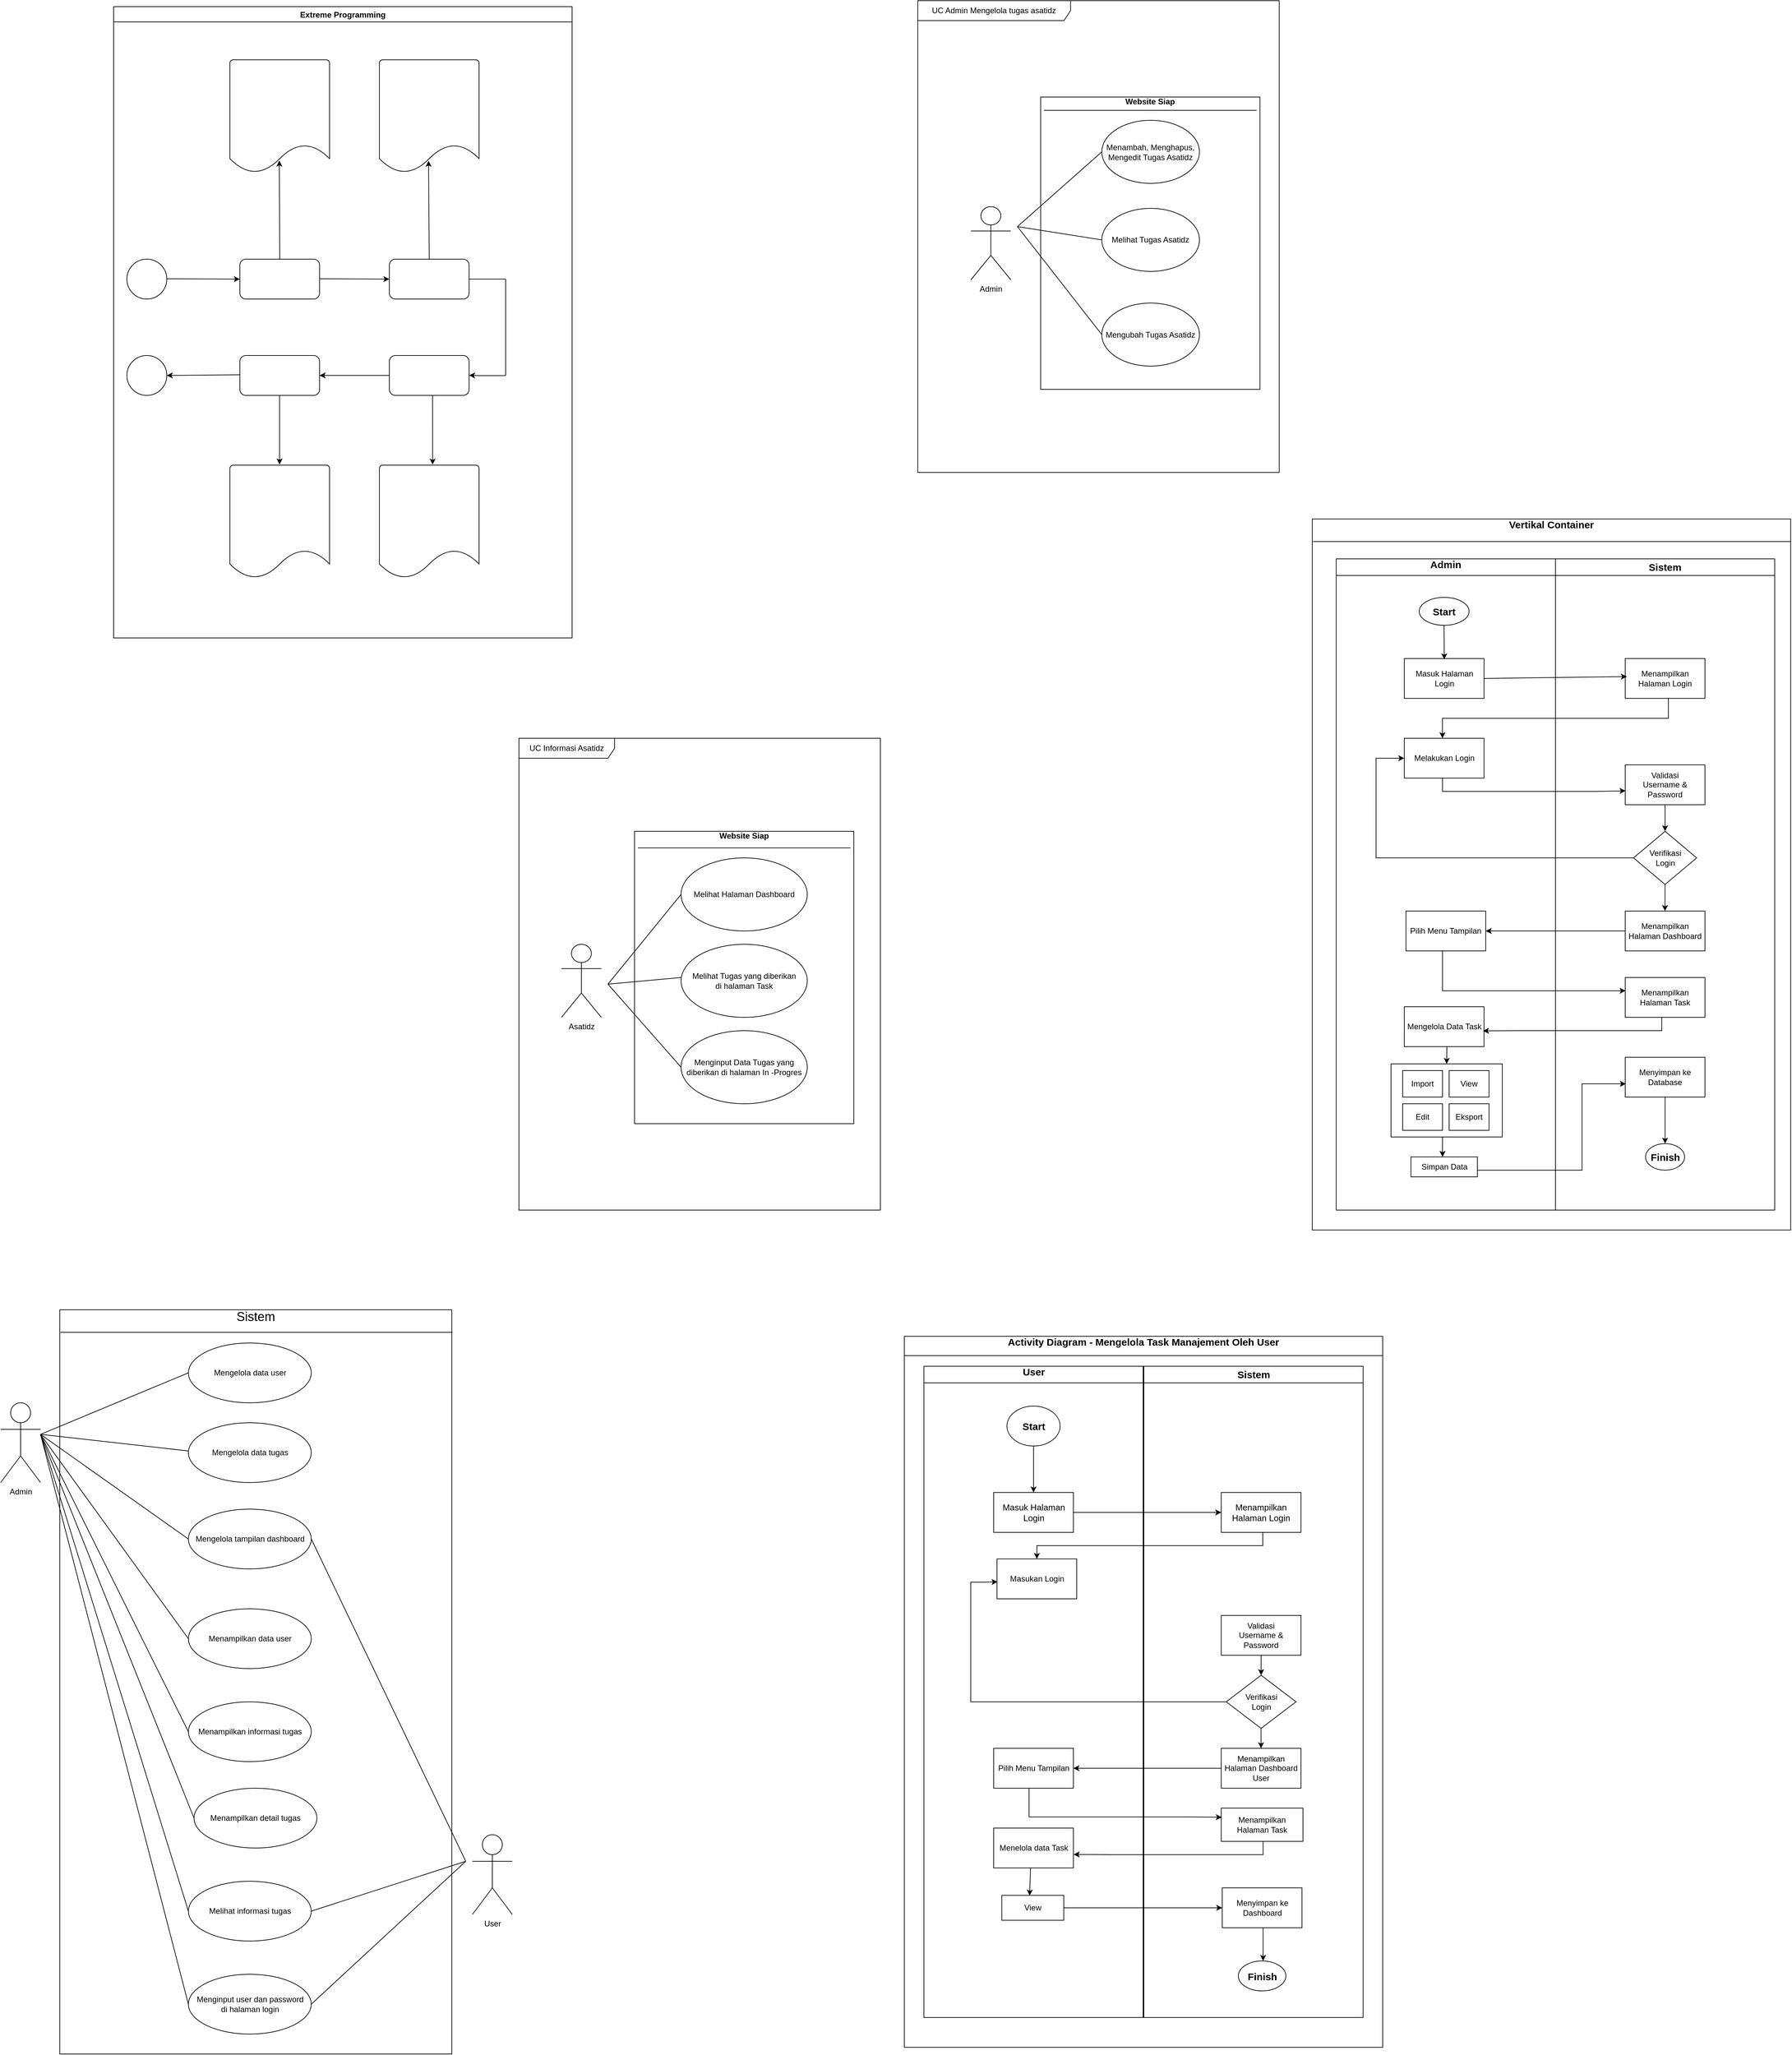 <mxfile version="24.7.4">
  <diagram name="Halaman-1" id="Dm3Zqgzt0psHoxQfFA3l">
    <mxGraphModel dx="2049" dy="1169" grid="1" gridSize="10" guides="1" tooltips="1" connect="1" arrows="1" fold="1" page="1" pageScale="1" pageWidth="827" pageHeight="1169" math="0" shadow="0">
      <root>
        <mxCell id="0" />
        <mxCell id="1" parent="0" />
        <mxCell id="xzj_mD31JQDkTMwZgoWx-1" value="" style="strokeWidth=1;html=1;shape=mxgraph.flowchart.document2;whiteSpace=wrap;size=0.25;fontStyle=0;" parent="1" vertex="1">
          <mxGeometry x="545" y="299" width="150" height="170" as="geometry" />
        </mxCell>
        <mxCell id="xzj_mD31JQDkTMwZgoWx-2" value="" style="strokeWidth=1;html=1;shape=mxgraph.flowchart.document2;whiteSpace=wrap;size=0.25;" parent="1" vertex="1">
          <mxGeometry x="770" y="299" width="150" height="170" as="geometry" />
        </mxCell>
        <mxCell id="xzj_mD31JQDkTMwZgoWx-4" value="" style="rounded=1;whiteSpace=wrap;html=1;" parent="1" vertex="1">
          <mxGeometry x="560" y="599" width="120" height="60" as="geometry" />
        </mxCell>
        <mxCell id="xzj_mD31JQDkTMwZgoWx-5" value="" style="rounded=1;whiteSpace=wrap;html=1;" parent="1" vertex="1">
          <mxGeometry x="785" y="599" width="120" height="60" as="geometry" />
        </mxCell>
        <mxCell id="xzj_mD31JQDkTMwZgoWx-6" value="" style="ellipse;whiteSpace=wrap;html=1;aspect=fixed;" parent="1" vertex="1">
          <mxGeometry x="390" y="599" width="60" height="60" as="geometry" />
        </mxCell>
        <mxCell id="xzj_mD31JQDkTMwZgoWx-7" value="" style="ellipse;whiteSpace=wrap;html=1;aspect=fixed;" parent="1" vertex="1">
          <mxGeometry x="390" y="744" width="60" height="60" as="geometry" />
        </mxCell>
        <mxCell id="xzj_mD31JQDkTMwZgoWx-8" value="" style="rounded=1;whiteSpace=wrap;html=1;" parent="1" vertex="1">
          <mxGeometry x="560" y="744" width="120" height="60" as="geometry" />
        </mxCell>
        <mxCell id="xzj_mD31JQDkTMwZgoWx-9" value="" style="rounded=1;whiteSpace=wrap;html=1;" parent="1" vertex="1">
          <mxGeometry x="785" y="744" width="120" height="60" as="geometry" />
        </mxCell>
        <mxCell id="xzj_mD31JQDkTMwZgoWx-10" value="" style="strokeWidth=1;html=1;shape=mxgraph.flowchart.document2;whiteSpace=wrap;size=0.25;" parent="1" vertex="1">
          <mxGeometry x="545" y="909" width="150" height="170" as="geometry" />
        </mxCell>
        <mxCell id="xzj_mD31JQDkTMwZgoWx-11" value="" style="strokeWidth=1;html=1;shape=mxgraph.flowchart.document2;whiteSpace=wrap;size=0.25;" parent="1" vertex="1">
          <mxGeometry x="770" y="909" width="150" height="170" as="geometry" />
        </mxCell>
        <mxCell id="xzj_mD31JQDkTMwZgoWx-12" value="" style="endArrow=classic;html=1;rounded=0;exitX=0.5;exitY=0;exitDx=0;exitDy=0;entryX=0.496;entryY=0.892;entryDx=0;entryDy=0;entryPerimeter=0;" parent="1" source="xzj_mD31JQDkTMwZgoWx-4" target="xzj_mD31JQDkTMwZgoWx-1" edge="1">
          <mxGeometry width="50" height="50" relative="1" as="geometry">
            <mxPoint x="619.5" y="589" as="sourcePoint" />
            <mxPoint x="619.5" y="479" as="targetPoint" />
          </mxGeometry>
        </mxCell>
        <mxCell id="xzj_mD31JQDkTMwZgoWx-13" value="" style="endArrow=classic;html=1;rounded=0;exitX=0.5;exitY=0;exitDx=0;exitDy=0;entryX=0.493;entryY=0.894;entryDx=0;entryDy=0;entryPerimeter=0;" parent="1" target="xzj_mD31JQDkTMwZgoWx-2" edge="1">
          <mxGeometry width="50" height="50" relative="1" as="geometry">
            <mxPoint x="845" y="599" as="sourcePoint" />
            <mxPoint x="844.5" y="479" as="targetPoint" />
          </mxGeometry>
        </mxCell>
        <mxCell id="xzj_mD31JQDkTMwZgoWx-15" value="" style="endArrow=classic;html=1;rounded=0;entryX=0;entryY=0.5;entryDx=0;entryDy=0;" parent="1" target="xzj_mD31JQDkTMwZgoWx-4" edge="1">
          <mxGeometry width="50" height="50" relative="1" as="geometry">
            <mxPoint x="450" y="628.5" as="sourcePoint" />
            <mxPoint x="540" y="629" as="targetPoint" />
            <Array as="points" />
          </mxGeometry>
        </mxCell>
        <mxCell id="xzj_mD31JQDkTMwZgoWx-16" value="" style="endArrow=classic;html=1;rounded=0;entryX=0;entryY=0.5;entryDx=0;entryDy=0;" parent="1" target="xzj_mD31JQDkTMwZgoWx-5" edge="1">
          <mxGeometry width="50" height="50" relative="1" as="geometry">
            <mxPoint x="680" y="628.5" as="sourcePoint" />
            <mxPoint x="770" y="629" as="targetPoint" />
            <Array as="points" />
          </mxGeometry>
        </mxCell>
        <mxCell id="xzj_mD31JQDkTMwZgoWx-18" value="" style="endArrow=none;html=1;rounded=0;" parent="1" edge="1">
          <mxGeometry width="50" height="50" relative="1" as="geometry">
            <mxPoint x="905" y="629" as="sourcePoint" />
            <mxPoint x="960" y="629" as="targetPoint" />
          </mxGeometry>
        </mxCell>
        <mxCell id="xzj_mD31JQDkTMwZgoWx-19" value="" style="endArrow=none;html=1;rounded=0;" parent="1" edge="1">
          <mxGeometry width="50" height="50" relative="1" as="geometry">
            <mxPoint x="960" y="629" as="sourcePoint" />
            <mxPoint x="960" y="774" as="targetPoint" />
            <Array as="points">
              <mxPoint x="960" y="718.5" />
              <mxPoint x="960" y="758.5" />
            </Array>
          </mxGeometry>
        </mxCell>
        <mxCell id="xzj_mD31JQDkTMwZgoWx-20" value="" style="endArrow=classic;html=1;rounded=0;entryX=0.999;entryY=0.409;entryDx=0;entryDy=0;entryPerimeter=0;" parent="1" edge="1">
          <mxGeometry width="50" height="50" relative="1" as="geometry">
            <mxPoint x="960.12" y="774.23" as="sourcePoint" />
            <mxPoint x="905.0" y="773.77" as="targetPoint" />
            <Array as="points">
              <mxPoint x="930.12" y="774.23" />
              <mxPoint x="920.12" y="774.23" />
            </Array>
          </mxGeometry>
        </mxCell>
        <mxCell id="xzj_mD31JQDkTMwZgoWx-21" value="" style="endArrow=classic;html=1;rounded=0;exitX=0;exitY=0.5;exitDx=0;exitDy=0;entryX=1;entryY=0.5;entryDx=0;entryDy=0;" parent="1" source="xzj_mD31JQDkTMwZgoWx-9" target="xzj_mD31JQDkTMwZgoWx-8" edge="1">
          <mxGeometry width="50" height="50" relative="1" as="geometry">
            <mxPoint x="740" y="769" as="sourcePoint" />
            <mxPoint x="790" y="719" as="targetPoint" />
          </mxGeometry>
        </mxCell>
        <mxCell id="xzj_mD31JQDkTMwZgoWx-22" value="" style="endArrow=classic;html=1;rounded=0;exitX=0;exitY=0.5;exitDx=0;exitDy=0;entryX=1;entryY=0.5;entryDx=0;entryDy=0;" parent="1" target="xzj_mD31JQDkTMwZgoWx-7" edge="1">
          <mxGeometry width="50" height="50" relative="1" as="geometry">
            <mxPoint x="560" y="773" as="sourcePoint" />
            <mxPoint x="455" y="773" as="targetPoint" />
          </mxGeometry>
        </mxCell>
        <mxCell id="xzj_mD31JQDkTMwZgoWx-23" value="" style="endArrow=classic;html=1;rounded=0;entryX=0.534;entryY=-0.005;entryDx=0;entryDy=0;entryPerimeter=0;" parent="1" target="xzj_mD31JQDkTMwZgoWx-11" edge="1">
          <mxGeometry width="50" height="50" relative="1" as="geometry">
            <mxPoint x="850" y="804" as="sourcePoint" />
            <mxPoint x="850" y="899" as="targetPoint" />
          </mxGeometry>
        </mxCell>
        <mxCell id="xzj_mD31JQDkTMwZgoWx-24" value="" style="endArrow=classic;html=1;rounded=0;entryX=0.534;entryY=-0.005;entryDx=0;entryDy=0;entryPerimeter=0;" parent="1" edge="1">
          <mxGeometry width="50" height="50" relative="1" as="geometry">
            <mxPoint x="619.77" y="804" as="sourcePoint" />
            <mxPoint x="619.77" y="908" as="targetPoint" />
          </mxGeometry>
        </mxCell>
        <mxCell id="xzj_mD31JQDkTMwZgoWx-26" value="Extreme Programming" style="swimlane;" parent="1" vertex="1">
          <mxGeometry x="370" y="219" width="690" height="950" as="geometry" />
        </mxCell>
        <mxCell id="xzj_mD31JQDkTMwZgoWx-40" value="UC Informasi Asatidz" style="shape=umlFrame;whiteSpace=wrap;html=1;pointerEvents=0;width=144;height=30;" parent="1" vertex="1">
          <mxGeometry x="980" y="1320" width="544" height="710" as="geometry" />
        </mxCell>
        <mxCell id="xzj_mD31JQDkTMwZgoWx-41" value="Website Siap" style="verticalAlign=middle;align=center;overflow=fill;html=1;whiteSpace=wrap;fontStyle=1" parent="1" vertex="1">
          <mxGeometry x="1154" y="1460" width="330" height="440" as="geometry" />
        </mxCell>
        <mxCell id="xzj_mD31JQDkTMwZgoWx-42" value="Asatidz" style="shape=umlActor;verticalLabelPosition=bottom;verticalAlign=top;html=1;outlineConnect=0;" parent="1" vertex="1">
          <mxGeometry x="1044" y="1630" width="60" height="110" as="geometry" />
        </mxCell>
        <mxCell id="xzj_mD31JQDkTMwZgoWx-43" value="Melihat Halaman Dashboard" style="ellipse;whiteSpace=wrap;html=1;" parent="1" vertex="1">
          <mxGeometry x="1224" y="1500" width="190" height="110" as="geometry" />
        </mxCell>
        <mxCell id="xzj_mD31JQDkTMwZgoWx-44" value="Melihat Tugas yang diberikan&lt;div&gt;di halaman Task&lt;/div&gt;" style="ellipse;whiteSpace=wrap;html=1;" parent="1" vertex="1">
          <mxGeometry x="1224" y="1630" width="190" height="110" as="geometry" />
        </mxCell>
        <mxCell id="xzj_mD31JQDkTMwZgoWx-45" value="Menginput Data Tugas yang diberikan di halaman In -Progres" style="ellipse;whiteSpace=wrap;html=1;" parent="1" vertex="1">
          <mxGeometry x="1224" y="1760" width="190" height="110" as="geometry" />
        </mxCell>
        <mxCell id="xzj_mD31JQDkTMwZgoWx-46" value="" style="endArrow=none;html=1;rounded=0;entryX=0;entryY=0.5;entryDx=0;entryDy=0;" parent="1" target="xzj_mD31JQDkTMwZgoWx-43" edge="1">
          <mxGeometry width="50" height="50" relative="1" as="geometry">
            <mxPoint x="1114" y="1690" as="sourcePoint" />
            <mxPoint x="1164" y="1640" as="targetPoint" />
          </mxGeometry>
        </mxCell>
        <mxCell id="xzj_mD31JQDkTMwZgoWx-47" value="" style="endArrow=none;html=1;rounded=0;entryX=0;entryY=0.5;entryDx=0;entryDy=0;" parent="1" edge="1">
          <mxGeometry width="50" height="50" relative="1" as="geometry">
            <mxPoint x="1114" y="1690" as="sourcePoint" />
            <mxPoint x="1224" y="1680" as="targetPoint" />
          </mxGeometry>
        </mxCell>
        <mxCell id="xzj_mD31JQDkTMwZgoWx-49" value="" style="endArrow=none;html=1;rounded=0;entryX=0;entryY=0.5;entryDx=0;entryDy=0;" parent="1" target="xzj_mD31JQDkTMwZgoWx-45" edge="1">
          <mxGeometry width="50" height="50" relative="1" as="geometry">
            <mxPoint x="1114" y="1690" as="sourcePoint" />
            <mxPoint x="1224" y="1680" as="targetPoint" />
          </mxGeometry>
        </mxCell>
        <mxCell id="xzj_mD31JQDkTMwZgoWx-50" value="Sistem" style="verticalAlign=middle;align=center;overflow=fill;html=1;whiteSpace=wrap;fontSize=19;horizontal=1;" parent="1" vertex="1">
          <mxGeometry x="289" y="2180" width="590" height="1120" as="geometry" />
        </mxCell>
        <mxCell id="xzj_mD31JQDkTMwZgoWx-54" value="Admin" style="shape=umlActor;verticalLabelPosition=bottom;verticalAlign=top;html=1;outlineConnect=0;" parent="1" vertex="1">
          <mxGeometry x="200" y="2320" width="60" height="120" as="geometry" />
        </mxCell>
        <mxCell id="xzj_mD31JQDkTMwZgoWx-55" value="User" style="shape=umlActor;verticalLabelPosition=bottom;verticalAlign=top;html=1;outlineConnect=0;" parent="1" vertex="1">
          <mxGeometry x="910" y="2970" width="60" height="120" as="geometry" />
        </mxCell>
        <mxCell id="xzj_mD31JQDkTMwZgoWx-57" value="" style="line;strokeWidth=1;fillColor=none;align=left;verticalAlign=middle;spacingTop=-1;spacingLeft=3;spacingRight=3;rotatable=0;labelPosition=right;points=[];portConstraint=eastwest;strokeColor=inherit;" parent="1" vertex="1">
          <mxGeometry x="290" y="2210" width="590" height="8" as="geometry" />
        </mxCell>
        <mxCell id="xzj_mD31JQDkTMwZgoWx-58" value="Mengelola data user" style="ellipse;whiteSpace=wrap;html=1;" parent="1" vertex="1">
          <mxGeometry x="482.5" y="2230" width="185" height="90" as="geometry" />
        </mxCell>
        <mxCell id="xzj_mD31JQDkTMwZgoWx-66" value="Menampilkan data user" style="ellipse;whiteSpace=wrap;html=1;" parent="1" vertex="1">
          <mxGeometry x="482.5" y="2630" width="185" height="90" as="geometry" />
        </mxCell>
        <mxCell id="xzj_mD31JQDkTMwZgoWx-67" value="Mengelola tampilan dashboard" style="ellipse;whiteSpace=wrap;html=1;" parent="1" vertex="1">
          <mxGeometry x="482.5" y="2480" width="185" height="90" as="geometry" />
        </mxCell>
        <mxCell id="xzj_mD31JQDkTMwZgoWx-68" value="Mengelola data tugas" style="ellipse;whiteSpace=wrap;html=1;" parent="1" vertex="1">
          <mxGeometry x="482.5" y="2350" width="185" height="90" as="geometry" />
        </mxCell>
        <mxCell id="xzj_mD31JQDkTMwZgoWx-69" value="Menampilkan informasi tugas" style="ellipse;whiteSpace=wrap;html=1;" parent="1" vertex="1">
          <mxGeometry x="482.5" y="2770" width="185" height="90" as="geometry" />
        </mxCell>
        <mxCell id="xzj_mD31JQDkTMwZgoWx-70" value="Menampilkan detail tugas" style="ellipse;whiteSpace=wrap;html=1;" parent="1" vertex="1">
          <mxGeometry x="491" y="2900" width="185" height="90" as="geometry" />
        </mxCell>
        <mxCell id="xzj_mD31JQDkTMwZgoWx-71" value="Melihat informasi tugas" style="ellipse;whiteSpace=wrap;html=1;" parent="1" vertex="1">
          <mxGeometry x="482.5" y="3040" width="185" height="90" as="geometry" />
        </mxCell>
        <mxCell id="xzj_mD31JQDkTMwZgoWx-72" value="Menginput user dan password&lt;div&gt;di halaman login&lt;/div&gt;" style="ellipse;whiteSpace=wrap;html=1;" parent="1" vertex="1">
          <mxGeometry x="482.5" y="3180" width="185" height="90" as="geometry" />
        </mxCell>
        <mxCell id="xzj_mD31JQDkTMwZgoWx-78" value="" style="endArrow=none;html=1;rounded=0;entryX=0;entryY=0.5;entryDx=0;entryDy=0;" parent="1" source="xzj_mD31JQDkTMwZgoWx-54" target="xzj_mD31JQDkTMwZgoWx-58" edge="1">
          <mxGeometry width="50" height="50" relative="1" as="geometry">
            <mxPoint x="270" y="2390" as="sourcePoint" />
            <mxPoint x="320" y="2340" as="targetPoint" />
          </mxGeometry>
        </mxCell>
        <mxCell id="xzj_mD31JQDkTMwZgoWx-79" value="" style="endArrow=none;html=1;rounded=0;entryX=0;entryY=0.5;entryDx=0;entryDy=0;" parent="1" edge="1">
          <mxGeometry width="50" height="50" relative="1" as="geometry">
            <mxPoint x="260" y="2367.5" as="sourcePoint" />
            <mxPoint x="482.5" y="2392.5" as="targetPoint" />
            <Array as="points" />
          </mxGeometry>
        </mxCell>
        <mxCell id="xzj_mD31JQDkTMwZgoWx-80" value="" style="endArrow=none;html=1;rounded=0;entryX=0;entryY=0.5;entryDx=0;entryDy=0;" parent="1" target="xzj_mD31JQDkTMwZgoWx-67" edge="1">
          <mxGeometry width="50" height="50" relative="1" as="geometry">
            <mxPoint x="260" y="2367.5" as="sourcePoint" />
            <mxPoint x="482.5" y="2392.5" as="targetPoint" />
            <Array as="points" />
          </mxGeometry>
        </mxCell>
        <mxCell id="xzj_mD31JQDkTMwZgoWx-81" value="" style="endArrow=none;html=1;rounded=0;entryX=0;entryY=0.5;entryDx=0;entryDy=0;" parent="1" target="xzj_mD31JQDkTMwZgoWx-66" edge="1">
          <mxGeometry width="50" height="50" relative="1" as="geometry">
            <mxPoint x="260" y="2367.5" as="sourcePoint" />
            <mxPoint x="482.5" y="2392.5" as="targetPoint" />
            <Array as="points" />
          </mxGeometry>
        </mxCell>
        <mxCell id="xzj_mD31JQDkTMwZgoWx-83" value="" style="endArrow=none;html=1;rounded=0;entryX=0;entryY=0.5;entryDx=0;entryDy=0;" parent="1" target="xzj_mD31JQDkTMwZgoWx-69" edge="1">
          <mxGeometry width="50" height="50" relative="1" as="geometry">
            <mxPoint x="260" y="2367.5" as="sourcePoint" />
            <mxPoint x="482.5" y="2392.5" as="targetPoint" />
            <Array as="points" />
          </mxGeometry>
        </mxCell>
        <mxCell id="xzj_mD31JQDkTMwZgoWx-84" value="" style="endArrow=none;html=1;rounded=0;entryX=0;entryY=0.5;entryDx=0;entryDy=0;" parent="1" target="xzj_mD31JQDkTMwZgoWx-70" edge="1">
          <mxGeometry width="50" height="50" relative="1" as="geometry">
            <mxPoint x="260" y="2367.5" as="sourcePoint" />
            <mxPoint x="482.5" y="2392.5" as="targetPoint" />
            <Array as="points" />
          </mxGeometry>
        </mxCell>
        <mxCell id="xzj_mD31JQDkTMwZgoWx-85" value="" style="endArrow=none;html=1;rounded=0;entryX=0;entryY=0.5;entryDx=0;entryDy=0;" parent="1" target="xzj_mD31JQDkTMwZgoWx-71" edge="1">
          <mxGeometry width="50" height="50" relative="1" as="geometry">
            <mxPoint x="260" y="2367.5" as="sourcePoint" />
            <mxPoint x="482.5" y="2392.5" as="targetPoint" />
            <Array as="points" />
          </mxGeometry>
        </mxCell>
        <mxCell id="xzj_mD31JQDkTMwZgoWx-86" value="" style="endArrow=none;html=1;rounded=0;entryX=0;entryY=0.5;entryDx=0;entryDy=0;" parent="1" target="xzj_mD31JQDkTMwZgoWx-72" edge="1">
          <mxGeometry width="50" height="50" relative="1" as="geometry">
            <mxPoint x="260" y="2367.5" as="sourcePoint" />
            <mxPoint x="482.5" y="2392.5" as="targetPoint" />
            <Array as="points" />
          </mxGeometry>
        </mxCell>
        <mxCell id="xzj_mD31JQDkTMwZgoWx-87" value="" style="endArrow=none;html=1;rounded=0;entryX=1;entryY=0.5;entryDx=0;entryDy=0;" parent="1" target="xzj_mD31JQDkTMwZgoWx-67" edge="1">
          <mxGeometry width="50" height="50" relative="1" as="geometry">
            <mxPoint x="900" y="3010" as="sourcePoint" />
            <mxPoint x="950" y="2960" as="targetPoint" />
          </mxGeometry>
        </mxCell>
        <mxCell id="xzj_mD31JQDkTMwZgoWx-88" value="" style="endArrow=none;html=1;rounded=0;entryX=1;entryY=0.5;entryDx=0;entryDy=0;" parent="1" target="xzj_mD31JQDkTMwZgoWx-71" edge="1">
          <mxGeometry width="50" height="50" relative="1" as="geometry">
            <mxPoint x="900" y="3010" as="sourcePoint" />
            <mxPoint x="668" y="2528" as="targetPoint" />
          </mxGeometry>
        </mxCell>
        <mxCell id="xzj_mD31JQDkTMwZgoWx-90" value="" style="endArrow=none;html=1;rounded=0;entryX=1;entryY=0.5;entryDx=0;entryDy=0;" parent="1" target="xzj_mD31JQDkTMwZgoWx-72" edge="1">
          <mxGeometry width="50" height="50" relative="1" as="geometry">
            <mxPoint x="900" y="3010" as="sourcePoint" />
            <mxPoint x="668" y="3085" as="targetPoint" />
          </mxGeometry>
        </mxCell>
        <mxCell id="xzj_mD31JQDkTMwZgoWx-91" value="UC Admin Mengelola tugas asatidz" style="shape=umlFrame;whiteSpace=wrap;html=1;pointerEvents=0;width=230;height=30;" parent="1" vertex="1">
          <mxGeometry x="1580.25" y="210" width="544" height="710" as="geometry" />
        </mxCell>
        <mxCell id="xzj_mD31JQDkTMwZgoWx-92" value="Website Siap" style="verticalAlign=middle;align=center;overflow=fill;html=1;whiteSpace=wrap;fontSize=12;fontStyle=1" parent="1" vertex="1">
          <mxGeometry x="1765.25" y="355" width="330" height="440" as="geometry" />
        </mxCell>
        <mxCell id="xzj_mD31JQDkTMwZgoWx-93" value="Admin" style="shape=umlActor;verticalLabelPosition=bottom;verticalAlign=top;html=1;outlineConnect=0;" parent="1" vertex="1">
          <mxGeometry x="1660.25" y="520" width="60" height="110" as="geometry" />
        </mxCell>
        <mxCell id="xzj_mD31JQDkTMwZgoWx-94" value="Menambah, Menghapus,&lt;div&gt;Mengedit Tugas Asatidz&lt;/div&gt;" style="ellipse;whiteSpace=wrap;html=1;" parent="1" vertex="1">
          <mxGeometry x="1857.25" y="390" width="147" height="95" as="geometry" />
        </mxCell>
        <mxCell id="xzj_mD31JQDkTMwZgoWx-97" value="Melihat Tugas Asatidz" style="ellipse;whiteSpace=wrap;html=1;" parent="1" vertex="1">
          <mxGeometry x="1857.25" y="522.5" width="147" height="95" as="geometry" />
        </mxCell>
        <mxCell id="xzj_mD31JQDkTMwZgoWx-98" value="Mengubah Tugas Asatidz" style="ellipse;whiteSpace=wrap;html=1;" parent="1" vertex="1">
          <mxGeometry x="1857.25" y="665" width="147" height="95" as="geometry" />
        </mxCell>
        <mxCell id="xzj_mD31JQDkTMwZgoWx-100" value="" style="line;strokeWidth=1;fillColor=none;align=left;verticalAlign=middle;spacingTop=-1;spacingLeft=3;spacingRight=3;rotatable=0;labelPosition=right;points=[];portConstraint=eastwest;strokeColor=inherit;" parent="1" vertex="1">
          <mxGeometry x="1770.25" y="370" width="320" height="10" as="geometry" />
        </mxCell>
        <mxCell id="xzj_mD31JQDkTMwZgoWx-103" value="" style="line;strokeWidth=1;fillColor=none;align=left;verticalAlign=middle;spacingTop=-1;spacingLeft=3;spacingRight=3;rotatable=0;labelPosition=right;points=[];portConstraint=eastwest;strokeColor=inherit;" parent="1" vertex="1">
          <mxGeometry x="1159" y="1480" width="320" height="10" as="geometry" />
        </mxCell>
        <mxCell id="xzj_mD31JQDkTMwZgoWx-104" value="" style="endArrow=none;html=1;rounded=0;entryX=0;entryY=0.5;entryDx=0;entryDy=0;" parent="1" target="xzj_mD31JQDkTMwZgoWx-94" edge="1">
          <mxGeometry width="50" height="50" relative="1" as="geometry">
            <mxPoint x="1730.25" y="550" as="sourcePoint" />
            <mxPoint x="1780.25" y="500" as="targetPoint" />
          </mxGeometry>
        </mxCell>
        <mxCell id="xzj_mD31JQDkTMwZgoWx-105" value="" style="endArrow=none;html=1;rounded=0;entryX=0;entryY=0.5;entryDx=0;entryDy=0;" parent="1" target="xzj_mD31JQDkTMwZgoWx-97" edge="1">
          <mxGeometry width="50" height="50" relative="1" as="geometry">
            <mxPoint x="1730.25" y="550" as="sourcePoint" />
            <mxPoint x="1857.25" y="440" as="targetPoint" />
          </mxGeometry>
        </mxCell>
        <mxCell id="xzj_mD31JQDkTMwZgoWx-106" value="" style="endArrow=none;html=1;rounded=0;entryX=0;entryY=0.5;entryDx=0;entryDy=0;" parent="1" target="xzj_mD31JQDkTMwZgoWx-98" edge="1">
          <mxGeometry width="50" height="50" relative="1" as="geometry">
            <mxPoint x="1730.25" y="550" as="sourcePoint" />
            <mxPoint x="1857.25" y="570" as="targetPoint" />
          </mxGeometry>
        </mxCell>
        <mxCell id="xzj_mD31JQDkTMwZgoWx-107" value="Activity Diagram - Mengelola Task Manajement Oleh User" style="verticalAlign=middle;align=center;overflow=fill;html=1;whiteSpace=wrap;fontStyle=1;fontSize=15;" parent="1" vertex="1">
          <mxGeometry x="1560" y="2220" width="720" height="1070" as="geometry" />
        </mxCell>
        <mxCell id="xzj_mD31JQDkTMwZgoWx-108" value="" style="line;strokeWidth=1;fillColor=none;align=left;verticalAlign=middle;spacingTop=-1;spacingLeft=3;spacingRight=3;rotatable=0;labelPosition=right;points=[];portConstraint=eastwest;strokeColor=inherit;" parent="1" vertex="1">
          <mxGeometry x="1560" y="2245" width="719.5" height="8" as="geometry" />
        </mxCell>
        <mxCell id="xzj_mD31JQDkTMwZgoWx-109" value="User" style="verticalAlign=top;align=center;overflow=fill;html=1;whiteSpace=wrap;fontStyle=1;fontSize=15;" parent="1" vertex="1">
          <mxGeometry x="1589.5" y="2265" width="330" height="980" as="geometry" />
        </mxCell>
        <mxCell id="xzj_mD31JQDkTMwZgoWx-110" value="&lt;p style=&quot;margin: 4px 0px 0px; font-size: 15px;&quot;&gt;&lt;span style=&quot;font-size: 15px;&quot;&gt;Sistem&lt;/span&gt;&lt;/p&gt;" style="verticalAlign=top;align=center;overflow=fill;html=1;whiteSpace=wrap;fontStyle=1;fontSize=15;" parent="1" vertex="1">
          <mxGeometry x="1920.5" y="2265" width="330" height="980" as="geometry" />
        </mxCell>
        <mxCell id="xzj_mD31JQDkTMwZgoWx-111" value="" style="line;strokeWidth=1;fillColor=none;align=center;verticalAlign=middle;spacingTop=-1;spacingLeft=3;spacingRight=3;rotatable=0;labelPosition=right;points=[];portConstraint=eastwest;strokeColor=inherit;" parent="1" vertex="1">
          <mxGeometry x="1589.5" y="2286" width="330" height="8" as="geometry" />
        </mxCell>
        <mxCell id="xzj_mD31JQDkTMwZgoWx-112" value="" style="line;strokeWidth=1;fillColor=none;align=center;verticalAlign=middle;spacingTop=-1;spacingLeft=3;spacingRight=3;rotatable=0;labelPosition=right;points=[];portConstraint=eastwest;strokeColor=inherit;" parent="1" vertex="1">
          <mxGeometry x="1920.5" y="2286" width="330" height="8" as="geometry" />
        </mxCell>
        <mxCell id="xzj_mD31JQDkTMwZgoWx-114" value="Start" style="ellipse;whiteSpace=wrap;html=1;fontSize=15;fontStyle=1" parent="1" vertex="1">
          <mxGeometry x="1714.5" y="2325" width="80" height="60" as="geometry" />
        </mxCell>
        <mxCell id="xzj_mD31JQDkTMwZgoWx-115" value="Masuk Halaman Login" style="rounded=0;whiteSpace=wrap;html=1;fontSize=13;" parent="1" vertex="1">
          <mxGeometry x="1694.5" y="2455" width="120" height="60" as="geometry" />
        </mxCell>
        <mxCell id="xzj_mD31JQDkTMwZgoWx-116" value="" style="endArrow=classic;html=1;rounded=0;entryX=0.5;entryY=0;entryDx=0;entryDy=0;exitX=0.5;exitY=1;exitDx=0;exitDy=0;" parent="1" source="xzj_mD31JQDkTMwZgoWx-114" target="xzj_mD31JQDkTMwZgoWx-115" edge="1">
          <mxGeometry width="50" height="50" relative="1" as="geometry">
            <mxPoint x="1749.5" y="2405" as="sourcePoint" />
            <mxPoint x="1799.5" y="2355" as="targetPoint" />
          </mxGeometry>
        </mxCell>
        <mxCell id="xzj_mD31JQDkTMwZgoWx-117" value="Menampilkan Halaman Login" style="rounded=0;whiteSpace=wrap;html=1;fontSize=13;" parent="1" vertex="1">
          <mxGeometry x="2037" y="2455" width="120" height="60" as="geometry" />
        </mxCell>
        <mxCell id="xzj_mD31JQDkTMwZgoWx-118" value="" style="endArrow=classic;html=1;rounded=0;exitX=1;exitY=0.5;exitDx=0;exitDy=0;entryX=0;entryY=0.5;entryDx=0;entryDy=0;" parent="1" source="xzj_mD31JQDkTMwZgoWx-115" target="xzj_mD31JQDkTMwZgoWx-117" edge="1">
          <mxGeometry width="50" height="50" relative="1" as="geometry">
            <mxPoint x="1819.5" y="2505" as="sourcePoint" />
            <mxPoint x="1869.5" y="2455" as="targetPoint" />
          </mxGeometry>
        </mxCell>
        <mxCell id="xzj_mD31JQDkTMwZgoWx-119" value="Masukan Login" style="rounded=0;whiteSpace=wrap;html=1;" parent="1" vertex="1">
          <mxGeometry x="1699.5" y="2555" width="120" height="60" as="geometry" />
        </mxCell>
        <mxCell id="xzj_mD31JQDkTMwZgoWx-120" value="Validasi&lt;div&gt;Username &amp;amp;&lt;/div&gt;&lt;div&gt;Password&lt;/div&gt;" style="rounded=0;whiteSpace=wrap;html=1;" parent="1" vertex="1">
          <mxGeometry x="2037" y="2640" width="120" height="60" as="geometry" />
        </mxCell>
        <mxCell id="xzj_mD31JQDkTMwZgoWx-121" value="Verifikasi&lt;div&gt;Login&lt;/div&gt;" style="rhombus;whiteSpace=wrap;html=1;" parent="1" vertex="1">
          <mxGeometry x="2044.5" y="2730" width="105" height="80" as="geometry" />
        </mxCell>
        <mxCell id="xzj_mD31JQDkTMwZgoWx-122" value="Menampilkan Halaman Dashboard&lt;div&gt;User&lt;/div&gt;" style="rounded=0;whiteSpace=wrap;html=1;" parent="1" vertex="1">
          <mxGeometry x="2037" y="2840" width="120" height="60" as="geometry" />
        </mxCell>
        <mxCell id="xzj_mD31JQDkTMwZgoWx-123" value="Pilih Menu Tampilan" style="rounded=0;whiteSpace=wrap;html=1;" parent="1" vertex="1">
          <mxGeometry x="1694.5" y="2840" width="120" height="60" as="geometry" />
        </mxCell>
        <mxCell id="xzj_mD31JQDkTMwZgoWx-140" value="Menampilkan Halaman Task" style="rounded=0;whiteSpace=wrap;html=1;" parent="1" vertex="1">
          <mxGeometry x="2037" y="2930" width="123" height="50" as="geometry" />
        </mxCell>
        <mxCell id="xzj_mD31JQDkTMwZgoWx-148" value="Menyimpan ke Dashboard" style="rounded=0;whiteSpace=wrap;html=1;" parent="1" vertex="1">
          <mxGeometry x="2038.5" y="3050" width="120" height="60" as="geometry" />
        </mxCell>
        <mxCell id="xzj_mD31JQDkTMwZgoWx-150" value="&lt;span style=&quot;font-size: 15px;&quot;&gt;Finish&lt;/span&gt;" style="ellipse;whiteSpace=wrap;html=1;fontSize=15;fontStyle=1" parent="1" vertex="1">
          <mxGeometry x="2062.75" y="3160" width="71.5" height="45" as="geometry" />
        </mxCell>
        <mxCell id="xzj_mD31JQDkTMwZgoWx-151" value="" style="shape=partialRectangle;whiteSpace=wrap;html=1;top=0;left=0;fillColor=none;" parent="1" vertex="1">
          <mxGeometry x="1759.5" y="2515" width="340" height="20" as="geometry" />
        </mxCell>
        <mxCell id="xzj_mD31JQDkTMwZgoWx-155" value="" style="endArrow=classic;html=1;rounded=0;entryX=0.5;entryY=0;entryDx=0;entryDy=0;" parent="1" target="xzj_mD31JQDkTMwZgoWx-119" edge="1">
          <mxGeometry width="50" height="50" relative="1" as="geometry">
            <mxPoint x="1759.5" y="2535" as="sourcePoint" />
            <mxPoint x="1809.5" y="2485" as="targetPoint" />
          </mxGeometry>
        </mxCell>
        <mxCell id="a-gwB_9eSlk4b_seijDv-6" value="Menelola data Task" style="rounded=0;whiteSpace=wrap;html=1;" parent="1" vertex="1">
          <mxGeometry x="1694.5" y="2960" width="120" height="60" as="geometry" />
        </mxCell>
        <mxCell id="a-gwB_9eSlk4b_seijDv-9" value="View" style="rounded=0;whiteSpace=wrap;html=1;" parent="1" vertex="1">
          <mxGeometry x="1706.75" y="3061.25" width="93.25" height="37.5" as="geometry" />
        </mxCell>
        <mxCell id="a-gwB_9eSlk4b_seijDv-16" value="" style="endArrow=classic;html=1;rounded=0;entryX=0.5;entryY=0;entryDx=0;entryDy=0;exitX=0.5;exitY=1;exitDx=0;exitDy=0;" parent="1" source="xzj_mD31JQDkTMwZgoWx-120" target="xzj_mD31JQDkTMwZgoWx-121" edge="1">
          <mxGeometry width="50" height="50" relative="1" as="geometry">
            <mxPoint x="2099.5" y="2700" as="sourcePoint" />
            <mxPoint x="2149.5" y="2650" as="targetPoint" />
          </mxGeometry>
        </mxCell>
        <mxCell id="a-gwB_9eSlk4b_seijDv-17" value="" style="endArrow=classic;html=1;rounded=0;entryX=0.5;entryY=0;entryDx=0;entryDy=0;exitX=0.5;exitY=1;exitDx=0;exitDy=0;" parent="1" edge="1">
          <mxGeometry width="50" height="50" relative="1" as="geometry">
            <mxPoint x="2096.88" y="2810" as="sourcePoint" />
            <mxPoint x="2096.88" y="2840" as="targetPoint" />
          </mxGeometry>
        </mxCell>
        <mxCell id="a-gwB_9eSlk4b_seijDv-18" value="" style="line;strokeWidth=1;rotatable=0;dashed=0;labelPosition=right;align=left;verticalAlign=middle;spacingTop=0;spacingLeft=6;points=[];portConstraint=eastwest;" parent="1" vertex="1">
          <mxGeometry x="1660" y="2765" width="384.5" height="10" as="geometry" />
        </mxCell>
        <mxCell id="a-gwB_9eSlk4b_seijDv-20" value="" style="shape=partialRectangle;whiteSpace=wrap;html=1;bottom=0;right=0;fillColor=none;" parent="1" vertex="1">
          <mxGeometry x="1660" y="2590" width="20" height="180" as="geometry" />
        </mxCell>
        <mxCell id="a-gwB_9eSlk4b_seijDv-22" value="" style="endArrow=classic;html=1;rounded=0;exitX=1;exitY=0;exitDx=0;exitDy=0;entryX=0.008;entryY=0.574;entryDx=0;entryDy=0;entryPerimeter=0;" parent="1" source="a-gwB_9eSlk4b_seijDv-20" target="xzj_mD31JQDkTMwZgoWx-119" edge="1">
          <mxGeometry width="50" height="50" relative="1" as="geometry">
            <mxPoint x="1650" y="2630" as="sourcePoint" />
            <mxPoint x="1700" y="2580" as="targetPoint" />
          </mxGeometry>
        </mxCell>
        <mxCell id="a-gwB_9eSlk4b_seijDv-23" value="" style="endArrow=classic;html=1;rounded=0;entryX=1;entryY=0.5;entryDx=0;entryDy=0;" parent="1" target="xzj_mD31JQDkTMwZgoWx-123" edge="1">
          <mxGeometry width="50" height="50" relative="1" as="geometry">
            <mxPoint x="2037" y="2870" as="sourcePoint" />
            <mxPoint x="2087" y="2820" as="targetPoint" />
          </mxGeometry>
        </mxCell>
        <mxCell id="a-gwB_9eSlk4b_seijDv-24" value="" style="shape=partialRectangle;whiteSpace=wrap;html=1;top=0;left=0;fillColor=none;rotation=90;" parent="1" vertex="1">
          <mxGeometry x="1846.63" y="2801.63" width="42.75" height="240.5" as="geometry" />
        </mxCell>
        <mxCell id="a-gwB_9eSlk4b_seijDv-25" value="" style="endArrow=classic;html=1;rounded=0;exitX=1;exitY=0;exitDx=0;exitDy=0;entryX=0.007;entryY=0.275;entryDx=0;entryDy=0;entryPerimeter=0;" parent="1" source="a-gwB_9eSlk4b_seijDv-24" target="xzj_mD31JQDkTMwZgoWx-140" edge="1">
          <mxGeometry width="50" height="50" relative="1" as="geometry">
            <mxPoint x="1990" y="2990" as="sourcePoint" />
            <mxPoint x="2040" y="2940" as="targetPoint" />
          </mxGeometry>
        </mxCell>
        <mxCell id="a-gwB_9eSlk4b_seijDv-26" value="" style="shape=partialRectangle;whiteSpace=wrap;html=1;top=0;left=0;fillColor=none;" parent="1" vertex="1">
          <mxGeometry x="1870" y="2980" width="230" height="20" as="geometry" />
        </mxCell>
        <mxCell id="a-gwB_9eSlk4b_seijDv-27" value="" style="endArrow=classic;html=1;rounded=0;entryX=1.003;entryY=0.662;entryDx=0;entryDy=0;entryPerimeter=0;" parent="1" target="a-gwB_9eSlk4b_seijDv-6" edge="1">
          <mxGeometry width="50" height="50" relative="1" as="geometry">
            <mxPoint x="1870" y="3000" as="sourcePoint" />
            <mxPoint x="1820" y="3000" as="targetPoint" />
          </mxGeometry>
        </mxCell>
        <mxCell id="a-gwB_9eSlk4b_seijDv-28" value="" style="endArrow=classic;html=1;rounded=0;entryX=0.448;entryY=0.009;entryDx=0;entryDy=0;entryPerimeter=0;" parent="1" target="a-gwB_9eSlk4b_seijDv-9" edge="1">
          <mxGeometry width="50" height="50" relative="1" as="geometry">
            <mxPoint x="1750" y="3020" as="sourcePoint" />
            <mxPoint x="1800" y="2970" as="targetPoint" />
          </mxGeometry>
        </mxCell>
        <mxCell id="a-gwB_9eSlk4b_seijDv-29" value="" style="endArrow=classic;html=1;rounded=0;entryX=0;entryY=0.5;entryDx=0;entryDy=0;" parent="1" target="xzj_mD31JQDkTMwZgoWx-148" edge="1">
          <mxGeometry width="50" height="50" relative="1" as="geometry">
            <mxPoint x="1800" y="3080" as="sourcePoint" />
            <mxPoint x="1850" y="3030" as="targetPoint" />
          </mxGeometry>
        </mxCell>
        <mxCell id="a-gwB_9eSlk4b_seijDv-30" value="" style="endArrow=classic;html=1;rounded=0;" parent="1" edge="1">
          <mxGeometry width="50" height="50" relative="1" as="geometry">
            <mxPoint x="2100" y="3110" as="sourcePoint" />
            <mxPoint x="2100" y="3160" as="targetPoint" />
          </mxGeometry>
        </mxCell>
        <mxCell id="a-gwB_9eSlk4b_seijDv-31" value="Vertikal Container" style="verticalAlign=middle;align=center;overflow=fill;html=1;whiteSpace=wrap;fontStyle=1;fontSize=15;" parent="1" vertex="1">
          <mxGeometry x="2174" y="990" width="720" height="1070" as="geometry" />
        </mxCell>
        <mxCell id="a-gwB_9eSlk4b_seijDv-32" value="" style="line;strokeWidth=1;fillColor=none;align=left;verticalAlign=middle;spacingTop=-1;spacingLeft=3;spacingRight=3;rotatable=0;labelPosition=right;points=[];portConstraint=eastwest;strokeColor=inherit;" parent="1" vertex="1">
          <mxGeometry x="2175" y="1020" width="719.5" height="8" as="geometry" />
        </mxCell>
        <mxCell id="a-gwB_9eSlk4b_seijDv-33" value="Admin" style="verticalAlign=top;align=center;overflow=fill;html=1;whiteSpace=wrap;fontStyle=1;fontSize=15;" parent="1" vertex="1">
          <mxGeometry x="2210" y="1050" width="330" height="980" as="geometry" />
        </mxCell>
        <mxCell id="a-gwB_9eSlk4b_seijDv-34" value="&lt;p style=&quot;margin: 4px 0px 0px; font-size: 15px;&quot;&gt;&lt;span style=&quot;font-size: 15px;&quot;&gt;Sistem&lt;/span&gt;&lt;/p&gt;" style="verticalAlign=top;align=center;overflow=fill;html=1;whiteSpace=wrap;fontStyle=1;fontSize=15;" parent="1" vertex="1">
          <mxGeometry x="2540" y="1050" width="330" height="980" as="geometry" />
        </mxCell>
        <mxCell id="a-gwB_9eSlk4b_seijDv-35" value="" style="line;strokeWidth=1;fillColor=none;align=center;verticalAlign=middle;spacingTop=-1;spacingLeft=3;spacingRight=3;rotatable=0;labelPosition=right;points=[];portConstraint=eastwest;strokeColor=inherit;" parent="1" vertex="1">
          <mxGeometry x="2210" y="1071" width="330" height="8" as="geometry" />
        </mxCell>
        <mxCell id="a-gwB_9eSlk4b_seijDv-36" value="" style="line;strokeWidth=1;fillColor=none;align=center;verticalAlign=middle;spacingTop=-1;spacingLeft=3;spacingRight=3;rotatable=0;labelPosition=right;points=[];portConstraint=eastwest;strokeColor=inherit;" parent="1" vertex="1">
          <mxGeometry x="2540" y="1071" width="330" height="8" as="geometry" />
        </mxCell>
        <mxCell id="ezCQc9TdMq_eHFpKasJG-2" value="Start" style="ellipse;whiteSpace=wrap;html=1;fontStyle=1;fontSize=15;" vertex="1" parent="1">
          <mxGeometry x="2335" y="1108" width="75" height="42" as="geometry" />
        </mxCell>
        <mxCell id="ezCQc9TdMq_eHFpKasJG-3" value="Masuk Halaman Login" style="rounded=0;whiteSpace=wrap;html=1;" vertex="1" parent="1">
          <mxGeometry x="2312.5" y="1200" width="120" height="60" as="geometry" />
        </mxCell>
        <mxCell id="ezCQc9TdMq_eHFpKasJG-4" value="Menampilkan Halaman Login" style="rounded=0;whiteSpace=wrap;html=1;" vertex="1" parent="1">
          <mxGeometry x="2645" y="1200" width="120" height="60" as="geometry" />
        </mxCell>
        <mxCell id="ezCQc9TdMq_eHFpKasJG-5" value="Melakukan Login" style="rounded=0;whiteSpace=wrap;html=1;" vertex="1" parent="1">
          <mxGeometry x="2312.5" y="1320" width="120" height="60" as="geometry" />
        </mxCell>
        <mxCell id="ezCQc9TdMq_eHFpKasJG-6" value="Validasi&lt;div&gt;Username &amp;amp;&lt;/div&gt;&lt;div&gt;Password&lt;/div&gt;" style="rounded=0;whiteSpace=wrap;html=1;" vertex="1" parent="1">
          <mxGeometry x="2645" y="1360" width="120" height="60" as="geometry" />
        </mxCell>
        <mxCell id="ezCQc9TdMq_eHFpKasJG-7" value="Verifikasi&lt;div&gt;Login&lt;/div&gt;" style="rhombus;whiteSpace=wrap;html=1;" vertex="1" parent="1">
          <mxGeometry x="2657.5" y="1460" width="95" height="80" as="geometry" />
        </mxCell>
        <mxCell id="ezCQc9TdMq_eHFpKasJG-8" value="Menampilkan Halaman Dashboard" style="rounded=0;whiteSpace=wrap;html=1;" vertex="1" parent="1">
          <mxGeometry x="2645" y="1580" width="120" height="60" as="geometry" />
        </mxCell>
        <mxCell id="ezCQc9TdMq_eHFpKasJG-9" value="Pilih Menu Tampilan" style="rounded=0;whiteSpace=wrap;html=1;" vertex="1" parent="1">
          <mxGeometry x="2315" y="1580" width="120" height="60" as="geometry" />
        </mxCell>
        <mxCell id="ezCQc9TdMq_eHFpKasJG-10" value="Menampilkan Halaman Task" style="rounded=0;whiteSpace=wrap;html=1;" vertex="1" parent="1">
          <mxGeometry x="2645" y="1680" width="120" height="60" as="geometry" />
        </mxCell>
        <mxCell id="ezCQc9TdMq_eHFpKasJG-11" value="Mengelola Data Task" style="rounded=0;whiteSpace=wrap;html=1;" vertex="1" parent="1">
          <mxGeometry x="2312.5" y="1724" width="120" height="60" as="geometry" />
        </mxCell>
        <mxCell id="ezCQc9TdMq_eHFpKasJG-12" value="" style="rounded=0;whiteSpace=wrap;html=1;" vertex="1" parent="1">
          <mxGeometry x="2292.5" y="1810" width="167.5" height="110" as="geometry" />
        </mxCell>
        <mxCell id="ezCQc9TdMq_eHFpKasJG-13" value="Import" style="rounded=0;whiteSpace=wrap;html=1;" vertex="1" parent="1">
          <mxGeometry x="2310" y="1820" width="60" height="40" as="geometry" />
        </mxCell>
        <mxCell id="ezCQc9TdMq_eHFpKasJG-14" value="View" style="rounded=0;whiteSpace=wrap;html=1;" vertex="1" parent="1">
          <mxGeometry x="2380" y="1820" width="60" height="40" as="geometry" />
        </mxCell>
        <mxCell id="ezCQc9TdMq_eHFpKasJG-15" value="Edit" style="rounded=0;whiteSpace=wrap;html=1;" vertex="1" parent="1">
          <mxGeometry x="2310" y="1870" width="60" height="40" as="geometry" />
        </mxCell>
        <mxCell id="ezCQc9TdMq_eHFpKasJG-16" value="Eksport" style="rounded=0;whiteSpace=wrap;html=1;" vertex="1" parent="1">
          <mxGeometry x="2380" y="1870" width="60" height="40" as="geometry" />
        </mxCell>
        <mxCell id="ezCQc9TdMq_eHFpKasJG-17" value="Simpan Data" style="rounded=0;whiteSpace=wrap;html=1;" vertex="1" parent="1">
          <mxGeometry x="2322.5" y="1950" width="100" height="30" as="geometry" />
        </mxCell>
        <mxCell id="ezCQc9TdMq_eHFpKasJG-18" value="Menyimpan ke Database" style="rounded=0;whiteSpace=wrap;html=1;" vertex="1" parent="1">
          <mxGeometry x="2645" y="1800" width="120" height="60" as="geometry" />
        </mxCell>
        <mxCell id="ezCQc9TdMq_eHFpKasJG-19" value="Finish" style="ellipse;whiteSpace=wrap;html=1;fontStyle=1;fontSize=15;" vertex="1" parent="1">
          <mxGeometry x="2675.63" y="1930" width="58.75" height="40" as="geometry" />
        </mxCell>
        <mxCell id="ezCQc9TdMq_eHFpKasJG-20" value="" style="endArrow=classic;html=1;rounded=0;entryX=0.482;entryY=0.022;entryDx=0;entryDy=0;entryPerimeter=0;" edge="1" parent="1">
          <mxGeometry width="50" height="50" relative="1" as="geometry">
            <mxPoint x="2372.33" y="1150" as="sourcePoint" />
            <mxPoint x="2372.67" y="1201.32" as="targetPoint" />
          </mxGeometry>
        </mxCell>
        <mxCell id="ezCQc9TdMq_eHFpKasJG-21" value="" style="endArrow=classic;html=1;rounded=0;exitX=1;exitY=0.5;exitDx=0;exitDy=0;entryX=0.021;entryY=0.452;entryDx=0;entryDy=0;entryPerimeter=0;" edge="1" parent="1" source="ezCQc9TdMq_eHFpKasJG-3" target="ezCQc9TdMq_eHFpKasJG-4">
          <mxGeometry width="50" height="50" relative="1" as="geometry">
            <mxPoint x="2440" y="1230" as="sourcePoint" />
            <mxPoint x="2490" y="1180" as="targetPoint" />
          </mxGeometry>
        </mxCell>
        <mxCell id="ezCQc9TdMq_eHFpKasJG-22" value="" style="shape=partialRectangle;whiteSpace=wrap;html=1;top=0;left=0;fillColor=none;" vertex="1" parent="1">
          <mxGeometry x="2370" y="1260" width="340" height="30" as="geometry" />
        </mxCell>
        <mxCell id="ezCQc9TdMq_eHFpKasJG-23" value="" style="endArrow=classic;html=1;rounded=0;entryX=0.478;entryY=0;entryDx=0;entryDy=0;entryPerimeter=0;" edge="1" parent="1" target="ezCQc9TdMq_eHFpKasJG-5">
          <mxGeometry width="50" height="50" relative="1" as="geometry">
            <mxPoint x="2370" y="1290" as="sourcePoint" />
            <mxPoint x="2420" y="1240" as="targetPoint" />
          </mxGeometry>
        </mxCell>
        <mxCell id="ezCQc9TdMq_eHFpKasJG-24" value="" style="shape=partialRectangle;whiteSpace=wrap;html=1;top=0;left=0;fillColor=none;direction=south;" vertex="1" parent="1">
          <mxGeometry x="2370" y="1380" width="230" height="20" as="geometry" />
        </mxCell>
        <mxCell id="ezCQc9TdMq_eHFpKasJG-25" value="" style="endArrow=classic;html=1;rounded=0;entryX=0.005;entryY=0.651;entryDx=0;entryDy=0;entryPerimeter=0;" edge="1" parent="1" target="ezCQc9TdMq_eHFpKasJG-6">
          <mxGeometry width="50" height="50" relative="1" as="geometry">
            <mxPoint x="2600" y="1400" as="sourcePoint" />
            <mxPoint x="2650" y="1350" as="targetPoint" />
          </mxGeometry>
        </mxCell>
        <mxCell id="ezCQc9TdMq_eHFpKasJG-26" value="" style="shape=partialRectangle;whiteSpace=wrap;html=1;top=0;left=0;fillColor=none;direction=south;" vertex="1" parent="1">
          <mxGeometry x="2270" y="1350" width="387.5" height="150" as="geometry" />
        </mxCell>
        <mxCell id="ezCQc9TdMq_eHFpKasJG-27" value="" style="endArrow=classic;html=1;rounded=0;entryX=0;entryY=0.5;entryDx=0;entryDy=0;" edge="1" parent="1" target="ezCQc9TdMq_eHFpKasJG-5">
          <mxGeometry width="50" height="50" relative="1" as="geometry">
            <mxPoint x="2270" y="1350" as="sourcePoint" />
            <mxPoint x="2320" y="1300" as="targetPoint" />
          </mxGeometry>
        </mxCell>
        <mxCell id="ezCQc9TdMq_eHFpKasJG-28" value="" style="endArrow=classic;html=1;rounded=0;entryX=0.5;entryY=0;entryDx=0;entryDy=0;exitX=0.5;exitY=1;exitDx=0;exitDy=0;" edge="1" parent="1" source="ezCQc9TdMq_eHFpKasJG-6" target="ezCQc9TdMq_eHFpKasJG-7">
          <mxGeometry width="50" height="50" relative="1" as="geometry">
            <mxPoint x="2700" y="1420" as="sourcePoint" />
            <mxPoint x="2750" y="1370" as="targetPoint" />
          </mxGeometry>
        </mxCell>
        <mxCell id="ezCQc9TdMq_eHFpKasJG-29" value="" style="endArrow=classic;html=1;rounded=0;entryX=0.5;entryY=0;entryDx=0;entryDy=0;exitX=0.5;exitY=1;exitDx=0;exitDy=0;" edge="1" parent="1">
          <mxGeometry width="50" height="50" relative="1" as="geometry">
            <mxPoint x="2704.89" y="1540" as="sourcePoint" />
            <mxPoint x="2704.89" y="1580" as="targetPoint" />
          </mxGeometry>
        </mxCell>
        <mxCell id="ezCQc9TdMq_eHFpKasJG-30" value="" style="endArrow=classic;html=1;rounded=0;entryX=1;entryY=0.5;entryDx=0;entryDy=0;" edge="1" parent="1" target="ezCQc9TdMq_eHFpKasJG-9">
          <mxGeometry width="50" height="50" relative="1" as="geometry">
            <mxPoint x="2645" y="1610" as="sourcePoint" />
            <mxPoint x="2695" y="1560" as="targetPoint" />
          </mxGeometry>
        </mxCell>
        <mxCell id="ezCQc9TdMq_eHFpKasJG-31" value="" style="shape=partialRectangle;whiteSpace=wrap;html=1;top=0;left=0;fillColor=none;direction=south;" vertex="1" parent="1">
          <mxGeometry x="2370" y="1640" width="220" height="60" as="geometry" />
        </mxCell>
        <mxCell id="ezCQc9TdMq_eHFpKasJG-32" value="" style="endArrow=classic;html=1;rounded=0;entryX=0.005;entryY=0.333;entryDx=0;entryDy=0;entryPerimeter=0;" edge="1" parent="1" target="ezCQc9TdMq_eHFpKasJG-10">
          <mxGeometry width="50" height="50" relative="1" as="geometry">
            <mxPoint x="2590" y="1700" as="sourcePoint" />
            <mxPoint x="2640" y="1650" as="targetPoint" />
          </mxGeometry>
        </mxCell>
        <mxCell id="ezCQc9TdMq_eHFpKasJG-33" value="" style="shape=partialRectangle;whiteSpace=wrap;html=1;top=0;left=0;fillColor=none;" vertex="1" parent="1">
          <mxGeometry x="2490" y="1740" width="210" height="20" as="geometry" />
        </mxCell>
        <mxCell id="ezCQc9TdMq_eHFpKasJG-34" value="" style="endArrow=classic;html=1;rounded=0;entryX=0.987;entryY=0.604;entryDx=0;entryDy=0;entryPerimeter=0;" edge="1" parent="1" target="ezCQc9TdMq_eHFpKasJG-11">
          <mxGeometry width="50" height="50" relative="1" as="geometry">
            <mxPoint x="2490" y="1760" as="sourcePoint" />
            <mxPoint x="2540" y="1710" as="targetPoint" />
          </mxGeometry>
        </mxCell>
        <mxCell id="ezCQc9TdMq_eHFpKasJG-35" value="" style="endArrow=classic;html=1;rounded=0;entryX=0.5;entryY=0;entryDx=0;entryDy=0;exitX=0.534;exitY=1.006;exitDx=0;exitDy=0;exitPerimeter=0;" edge="1" parent="1" source="ezCQc9TdMq_eHFpKasJG-11" target="ezCQc9TdMq_eHFpKasJG-12">
          <mxGeometry width="50" height="50" relative="1" as="geometry">
            <mxPoint x="2370" y="1780" as="sourcePoint" />
            <mxPoint x="2420" y="1730" as="targetPoint" />
          </mxGeometry>
        </mxCell>
        <mxCell id="ezCQc9TdMq_eHFpKasJG-36" value="" style="endArrow=classic;html=1;rounded=0;" edge="1" parent="1">
          <mxGeometry width="50" height="50" relative="1" as="geometry">
            <mxPoint x="2370" y="1920" as="sourcePoint" />
            <mxPoint x="2370" y="1950" as="targetPoint" />
          </mxGeometry>
        </mxCell>
        <mxCell id="ezCQc9TdMq_eHFpKasJG-37" value="" style="shape=partialRectangle;whiteSpace=wrap;html=1;top=0;left=0;fillColor=none;" vertex="1" parent="1">
          <mxGeometry x="2423.5" y="1840" width="156.5" height="130" as="geometry" />
        </mxCell>
        <mxCell id="ezCQc9TdMq_eHFpKasJG-38" value="" style="endArrow=classic;html=1;rounded=0;" edge="1" parent="1">
          <mxGeometry width="50" height="50" relative="1" as="geometry">
            <mxPoint x="2580" y="1840" as="sourcePoint" />
            <mxPoint x="2646" y="1840" as="targetPoint" />
          </mxGeometry>
        </mxCell>
        <mxCell id="ezCQc9TdMq_eHFpKasJG-39" value="" style="endArrow=classic;html=1;rounded=0;entryX=0.5;entryY=0;entryDx=0;entryDy=0;exitX=0.5;exitY=1;exitDx=0;exitDy=0;" edge="1" parent="1" source="ezCQc9TdMq_eHFpKasJG-18" target="ezCQc9TdMq_eHFpKasJG-19">
          <mxGeometry width="50" height="50" relative="1" as="geometry">
            <mxPoint x="2700" y="1860" as="sourcePoint" />
            <mxPoint x="2750" y="1810" as="targetPoint" />
          </mxGeometry>
        </mxCell>
      </root>
    </mxGraphModel>
  </diagram>
</mxfile>
